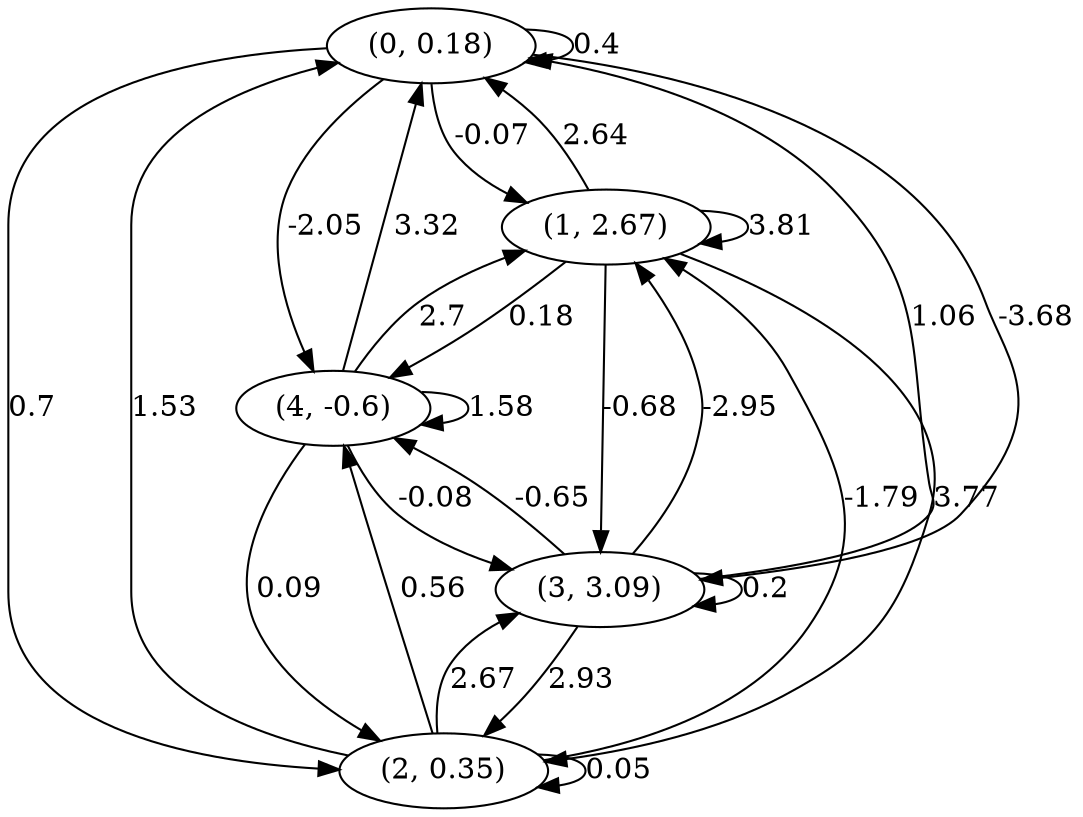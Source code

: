 digraph {
    0 [ label = "(0, 0.18)" ]
    1 [ label = "(1, 2.67)" ]
    2 [ label = "(2, 0.35)" ]
    3 [ label = "(3, 3.09)" ]
    4 [ label = "(4, -0.6)" ]
    0 -> 0 [ label = "0.4" ]
    1 -> 1 [ label = "3.81" ]
    2 -> 2 [ label = "0.05" ]
    3 -> 3 [ label = "0.2" ]
    4 -> 4 [ label = "1.58" ]
    1 -> 0 [ label = "2.64" ]
    2 -> 0 [ label = "1.53" ]
    3 -> 0 [ label = "1.06" ]
    4 -> 0 [ label = "3.32" ]
    0 -> 1 [ label = "-0.07" ]
    2 -> 1 [ label = "-1.79" ]
    3 -> 1 [ label = "-2.95" ]
    4 -> 1 [ label = "2.7" ]
    0 -> 2 [ label = "0.7" ]
    1 -> 2 [ label = "3.77" ]
    3 -> 2 [ label = "2.93" ]
    4 -> 2 [ label = "0.09" ]
    0 -> 3 [ label = "-3.68" ]
    1 -> 3 [ label = "-0.68" ]
    2 -> 3 [ label = "2.67" ]
    4 -> 3 [ label = "-0.08" ]
    0 -> 4 [ label = "-2.05" ]
    1 -> 4 [ label = "0.18" ]
    2 -> 4 [ label = "0.56" ]
    3 -> 4 [ label = "-0.65" ]
}

